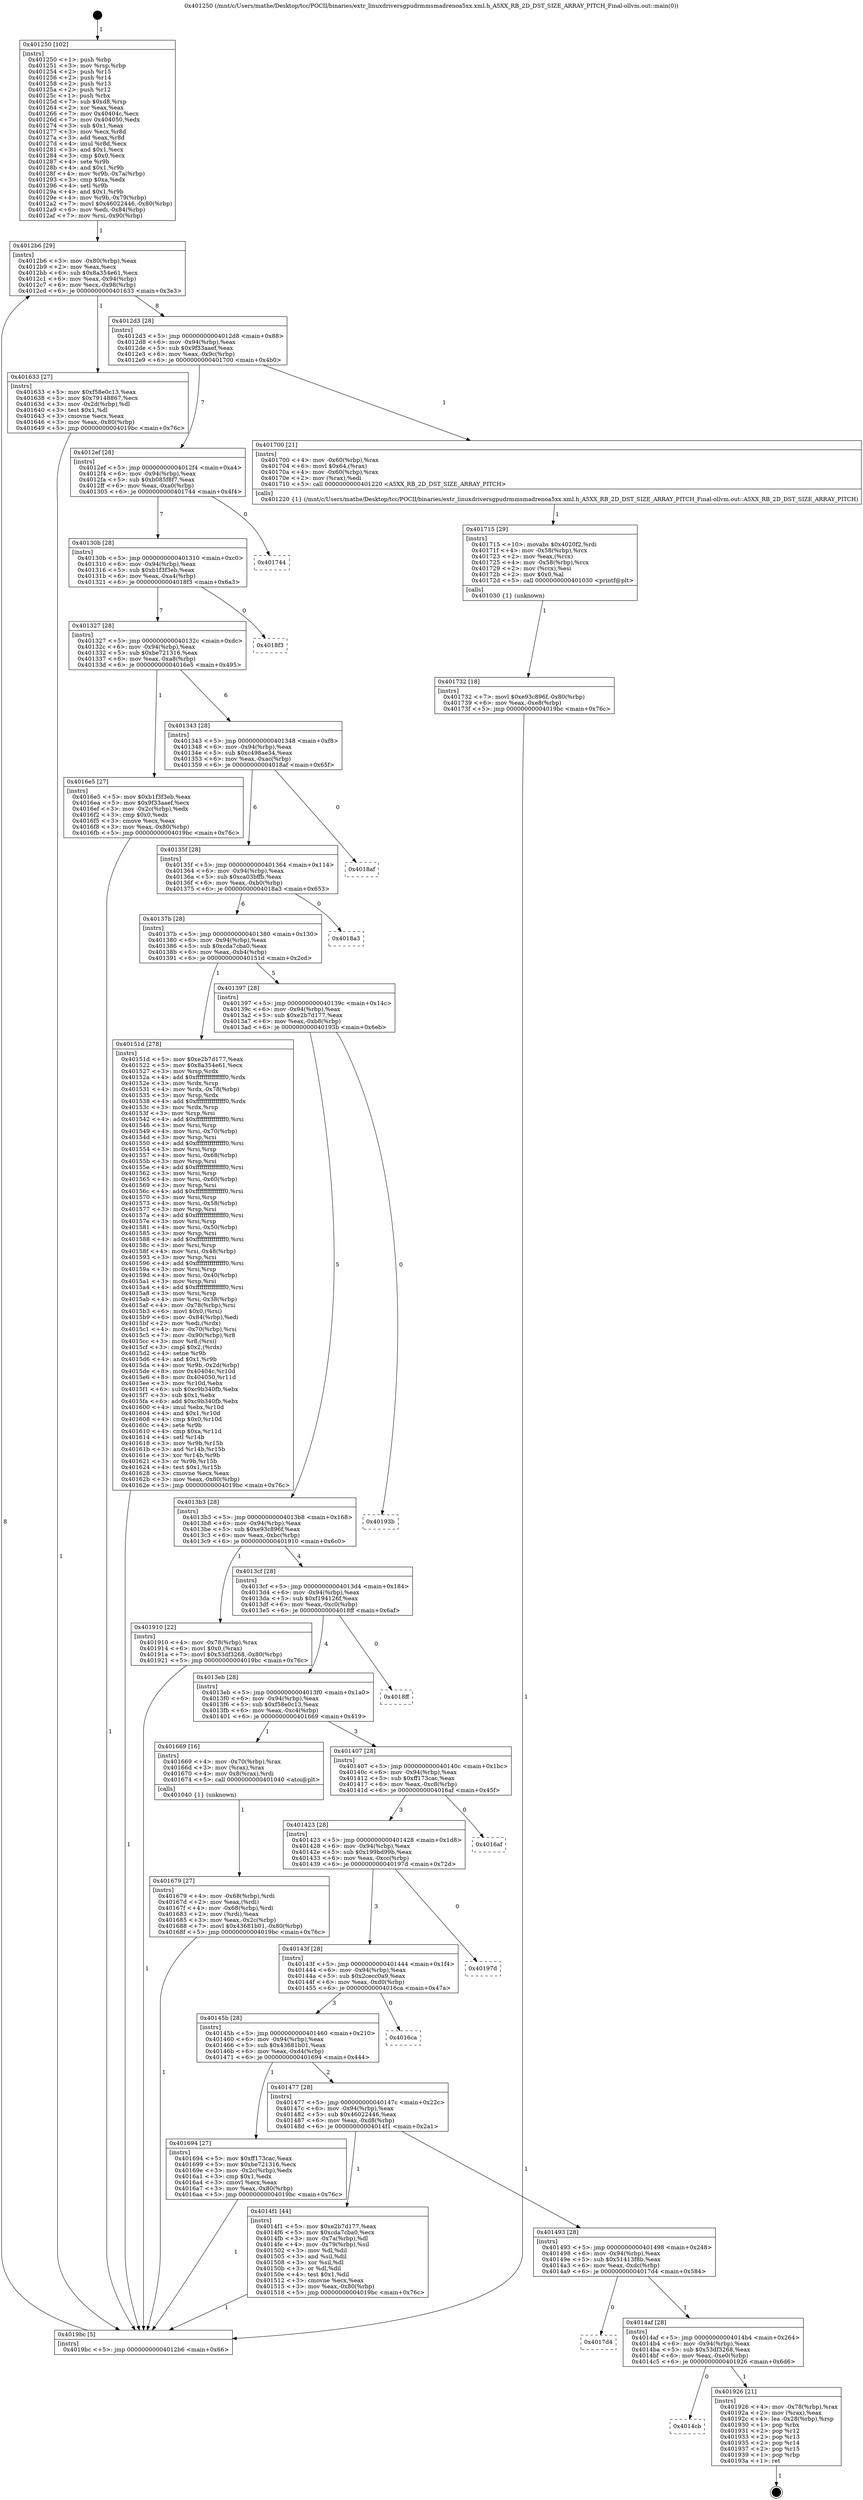 digraph "0x401250" {
  label = "0x401250 (/mnt/c/Users/mathe/Desktop/tcc/POCII/binaries/extr_linuxdriversgpudrmmsmadrenoa5xx.xml.h_A5XX_RB_2D_DST_SIZE_ARRAY_PITCH_Final-ollvm.out::main(0))"
  labelloc = "t"
  node[shape=record]

  Entry [label="",width=0.3,height=0.3,shape=circle,fillcolor=black,style=filled]
  "0x4012b6" [label="{
     0x4012b6 [29]\l
     | [instrs]\l
     &nbsp;&nbsp;0x4012b6 \<+3\>: mov -0x80(%rbp),%eax\l
     &nbsp;&nbsp;0x4012b9 \<+2\>: mov %eax,%ecx\l
     &nbsp;&nbsp;0x4012bb \<+6\>: sub $0x8a354e61,%ecx\l
     &nbsp;&nbsp;0x4012c1 \<+6\>: mov %eax,-0x94(%rbp)\l
     &nbsp;&nbsp;0x4012c7 \<+6\>: mov %ecx,-0x98(%rbp)\l
     &nbsp;&nbsp;0x4012cd \<+6\>: je 0000000000401633 \<main+0x3e3\>\l
  }"]
  "0x401633" [label="{
     0x401633 [27]\l
     | [instrs]\l
     &nbsp;&nbsp;0x401633 \<+5\>: mov $0xf58e0c13,%eax\l
     &nbsp;&nbsp;0x401638 \<+5\>: mov $0x79148867,%ecx\l
     &nbsp;&nbsp;0x40163d \<+3\>: mov -0x2d(%rbp),%dl\l
     &nbsp;&nbsp;0x401640 \<+3\>: test $0x1,%dl\l
     &nbsp;&nbsp;0x401643 \<+3\>: cmovne %ecx,%eax\l
     &nbsp;&nbsp;0x401646 \<+3\>: mov %eax,-0x80(%rbp)\l
     &nbsp;&nbsp;0x401649 \<+5\>: jmp 00000000004019bc \<main+0x76c\>\l
  }"]
  "0x4012d3" [label="{
     0x4012d3 [28]\l
     | [instrs]\l
     &nbsp;&nbsp;0x4012d3 \<+5\>: jmp 00000000004012d8 \<main+0x88\>\l
     &nbsp;&nbsp;0x4012d8 \<+6\>: mov -0x94(%rbp),%eax\l
     &nbsp;&nbsp;0x4012de \<+5\>: sub $0x9f33aaef,%eax\l
     &nbsp;&nbsp;0x4012e3 \<+6\>: mov %eax,-0x9c(%rbp)\l
     &nbsp;&nbsp;0x4012e9 \<+6\>: je 0000000000401700 \<main+0x4b0\>\l
  }"]
  Exit [label="",width=0.3,height=0.3,shape=circle,fillcolor=black,style=filled,peripheries=2]
  "0x401700" [label="{
     0x401700 [21]\l
     | [instrs]\l
     &nbsp;&nbsp;0x401700 \<+4\>: mov -0x60(%rbp),%rax\l
     &nbsp;&nbsp;0x401704 \<+6\>: movl $0x64,(%rax)\l
     &nbsp;&nbsp;0x40170a \<+4\>: mov -0x60(%rbp),%rax\l
     &nbsp;&nbsp;0x40170e \<+2\>: mov (%rax),%edi\l
     &nbsp;&nbsp;0x401710 \<+5\>: call 0000000000401220 \<A5XX_RB_2D_DST_SIZE_ARRAY_PITCH\>\l
     | [calls]\l
     &nbsp;&nbsp;0x401220 \{1\} (/mnt/c/Users/mathe/Desktop/tcc/POCII/binaries/extr_linuxdriversgpudrmmsmadrenoa5xx.xml.h_A5XX_RB_2D_DST_SIZE_ARRAY_PITCH_Final-ollvm.out::A5XX_RB_2D_DST_SIZE_ARRAY_PITCH)\l
  }"]
  "0x4012ef" [label="{
     0x4012ef [28]\l
     | [instrs]\l
     &nbsp;&nbsp;0x4012ef \<+5\>: jmp 00000000004012f4 \<main+0xa4\>\l
     &nbsp;&nbsp;0x4012f4 \<+6\>: mov -0x94(%rbp),%eax\l
     &nbsp;&nbsp;0x4012fa \<+5\>: sub $0xb085f8f7,%eax\l
     &nbsp;&nbsp;0x4012ff \<+6\>: mov %eax,-0xa0(%rbp)\l
     &nbsp;&nbsp;0x401305 \<+6\>: je 0000000000401744 \<main+0x4f4\>\l
  }"]
  "0x4014cb" [label="{
     0x4014cb\l
  }", style=dashed]
  "0x401744" [label="{
     0x401744\l
  }", style=dashed]
  "0x40130b" [label="{
     0x40130b [28]\l
     | [instrs]\l
     &nbsp;&nbsp;0x40130b \<+5\>: jmp 0000000000401310 \<main+0xc0\>\l
     &nbsp;&nbsp;0x401310 \<+6\>: mov -0x94(%rbp),%eax\l
     &nbsp;&nbsp;0x401316 \<+5\>: sub $0xb1f3f3eb,%eax\l
     &nbsp;&nbsp;0x40131b \<+6\>: mov %eax,-0xa4(%rbp)\l
     &nbsp;&nbsp;0x401321 \<+6\>: je 00000000004018f3 \<main+0x6a3\>\l
  }"]
  "0x401926" [label="{
     0x401926 [21]\l
     | [instrs]\l
     &nbsp;&nbsp;0x401926 \<+4\>: mov -0x78(%rbp),%rax\l
     &nbsp;&nbsp;0x40192a \<+2\>: mov (%rax),%eax\l
     &nbsp;&nbsp;0x40192c \<+4\>: lea -0x28(%rbp),%rsp\l
     &nbsp;&nbsp;0x401930 \<+1\>: pop %rbx\l
     &nbsp;&nbsp;0x401931 \<+2\>: pop %r12\l
     &nbsp;&nbsp;0x401933 \<+2\>: pop %r13\l
     &nbsp;&nbsp;0x401935 \<+2\>: pop %r14\l
     &nbsp;&nbsp;0x401937 \<+2\>: pop %r15\l
     &nbsp;&nbsp;0x401939 \<+1\>: pop %rbp\l
     &nbsp;&nbsp;0x40193a \<+1\>: ret\l
  }"]
  "0x4018f3" [label="{
     0x4018f3\l
  }", style=dashed]
  "0x401327" [label="{
     0x401327 [28]\l
     | [instrs]\l
     &nbsp;&nbsp;0x401327 \<+5\>: jmp 000000000040132c \<main+0xdc\>\l
     &nbsp;&nbsp;0x40132c \<+6\>: mov -0x94(%rbp),%eax\l
     &nbsp;&nbsp;0x401332 \<+5\>: sub $0xbe721316,%eax\l
     &nbsp;&nbsp;0x401337 \<+6\>: mov %eax,-0xa8(%rbp)\l
     &nbsp;&nbsp;0x40133d \<+6\>: je 00000000004016e5 \<main+0x495\>\l
  }"]
  "0x4014af" [label="{
     0x4014af [28]\l
     | [instrs]\l
     &nbsp;&nbsp;0x4014af \<+5\>: jmp 00000000004014b4 \<main+0x264\>\l
     &nbsp;&nbsp;0x4014b4 \<+6\>: mov -0x94(%rbp),%eax\l
     &nbsp;&nbsp;0x4014ba \<+5\>: sub $0x53df3268,%eax\l
     &nbsp;&nbsp;0x4014bf \<+6\>: mov %eax,-0xe0(%rbp)\l
     &nbsp;&nbsp;0x4014c5 \<+6\>: je 0000000000401926 \<main+0x6d6\>\l
  }"]
  "0x4016e5" [label="{
     0x4016e5 [27]\l
     | [instrs]\l
     &nbsp;&nbsp;0x4016e5 \<+5\>: mov $0xb1f3f3eb,%eax\l
     &nbsp;&nbsp;0x4016ea \<+5\>: mov $0x9f33aaef,%ecx\l
     &nbsp;&nbsp;0x4016ef \<+3\>: mov -0x2c(%rbp),%edx\l
     &nbsp;&nbsp;0x4016f2 \<+3\>: cmp $0x0,%edx\l
     &nbsp;&nbsp;0x4016f5 \<+3\>: cmove %ecx,%eax\l
     &nbsp;&nbsp;0x4016f8 \<+3\>: mov %eax,-0x80(%rbp)\l
     &nbsp;&nbsp;0x4016fb \<+5\>: jmp 00000000004019bc \<main+0x76c\>\l
  }"]
  "0x401343" [label="{
     0x401343 [28]\l
     | [instrs]\l
     &nbsp;&nbsp;0x401343 \<+5\>: jmp 0000000000401348 \<main+0xf8\>\l
     &nbsp;&nbsp;0x401348 \<+6\>: mov -0x94(%rbp),%eax\l
     &nbsp;&nbsp;0x40134e \<+5\>: sub $0xc498ae34,%eax\l
     &nbsp;&nbsp;0x401353 \<+6\>: mov %eax,-0xac(%rbp)\l
     &nbsp;&nbsp;0x401359 \<+6\>: je 00000000004018af \<main+0x65f\>\l
  }"]
  "0x4017d4" [label="{
     0x4017d4\l
  }", style=dashed]
  "0x4018af" [label="{
     0x4018af\l
  }", style=dashed]
  "0x40135f" [label="{
     0x40135f [28]\l
     | [instrs]\l
     &nbsp;&nbsp;0x40135f \<+5\>: jmp 0000000000401364 \<main+0x114\>\l
     &nbsp;&nbsp;0x401364 \<+6\>: mov -0x94(%rbp),%eax\l
     &nbsp;&nbsp;0x40136a \<+5\>: sub $0xca03bffb,%eax\l
     &nbsp;&nbsp;0x40136f \<+6\>: mov %eax,-0xb0(%rbp)\l
     &nbsp;&nbsp;0x401375 \<+6\>: je 00000000004018a3 \<main+0x653\>\l
  }"]
  "0x401732" [label="{
     0x401732 [18]\l
     | [instrs]\l
     &nbsp;&nbsp;0x401732 \<+7\>: movl $0xe93c896f,-0x80(%rbp)\l
     &nbsp;&nbsp;0x401739 \<+6\>: mov %eax,-0xe8(%rbp)\l
     &nbsp;&nbsp;0x40173f \<+5\>: jmp 00000000004019bc \<main+0x76c\>\l
  }"]
  "0x4018a3" [label="{
     0x4018a3\l
  }", style=dashed]
  "0x40137b" [label="{
     0x40137b [28]\l
     | [instrs]\l
     &nbsp;&nbsp;0x40137b \<+5\>: jmp 0000000000401380 \<main+0x130\>\l
     &nbsp;&nbsp;0x401380 \<+6\>: mov -0x94(%rbp),%eax\l
     &nbsp;&nbsp;0x401386 \<+5\>: sub $0xcda7cba0,%eax\l
     &nbsp;&nbsp;0x40138b \<+6\>: mov %eax,-0xb4(%rbp)\l
     &nbsp;&nbsp;0x401391 \<+6\>: je 000000000040151d \<main+0x2cd\>\l
  }"]
  "0x401715" [label="{
     0x401715 [29]\l
     | [instrs]\l
     &nbsp;&nbsp;0x401715 \<+10\>: movabs $0x4020f2,%rdi\l
     &nbsp;&nbsp;0x40171f \<+4\>: mov -0x58(%rbp),%rcx\l
     &nbsp;&nbsp;0x401723 \<+2\>: mov %eax,(%rcx)\l
     &nbsp;&nbsp;0x401725 \<+4\>: mov -0x58(%rbp),%rcx\l
     &nbsp;&nbsp;0x401729 \<+2\>: mov (%rcx),%esi\l
     &nbsp;&nbsp;0x40172b \<+2\>: mov $0x0,%al\l
     &nbsp;&nbsp;0x40172d \<+5\>: call 0000000000401030 \<printf@plt\>\l
     | [calls]\l
     &nbsp;&nbsp;0x401030 \{1\} (unknown)\l
  }"]
  "0x40151d" [label="{
     0x40151d [278]\l
     | [instrs]\l
     &nbsp;&nbsp;0x40151d \<+5\>: mov $0xe2b7d177,%eax\l
     &nbsp;&nbsp;0x401522 \<+5\>: mov $0x8a354e61,%ecx\l
     &nbsp;&nbsp;0x401527 \<+3\>: mov %rsp,%rdx\l
     &nbsp;&nbsp;0x40152a \<+4\>: add $0xfffffffffffffff0,%rdx\l
     &nbsp;&nbsp;0x40152e \<+3\>: mov %rdx,%rsp\l
     &nbsp;&nbsp;0x401531 \<+4\>: mov %rdx,-0x78(%rbp)\l
     &nbsp;&nbsp;0x401535 \<+3\>: mov %rsp,%rdx\l
     &nbsp;&nbsp;0x401538 \<+4\>: add $0xfffffffffffffff0,%rdx\l
     &nbsp;&nbsp;0x40153c \<+3\>: mov %rdx,%rsp\l
     &nbsp;&nbsp;0x40153f \<+3\>: mov %rsp,%rsi\l
     &nbsp;&nbsp;0x401542 \<+4\>: add $0xfffffffffffffff0,%rsi\l
     &nbsp;&nbsp;0x401546 \<+3\>: mov %rsi,%rsp\l
     &nbsp;&nbsp;0x401549 \<+4\>: mov %rsi,-0x70(%rbp)\l
     &nbsp;&nbsp;0x40154d \<+3\>: mov %rsp,%rsi\l
     &nbsp;&nbsp;0x401550 \<+4\>: add $0xfffffffffffffff0,%rsi\l
     &nbsp;&nbsp;0x401554 \<+3\>: mov %rsi,%rsp\l
     &nbsp;&nbsp;0x401557 \<+4\>: mov %rsi,-0x68(%rbp)\l
     &nbsp;&nbsp;0x40155b \<+3\>: mov %rsp,%rsi\l
     &nbsp;&nbsp;0x40155e \<+4\>: add $0xfffffffffffffff0,%rsi\l
     &nbsp;&nbsp;0x401562 \<+3\>: mov %rsi,%rsp\l
     &nbsp;&nbsp;0x401565 \<+4\>: mov %rsi,-0x60(%rbp)\l
     &nbsp;&nbsp;0x401569 \<+3\>: mov %rsp,%rsi\l
     &nbsp;&nbsp;0x40156c \<+4\>: add $0xfffffffffffffff0,%rsi\l
     &nbsp;&nbsp;0x401570 \<+3\>: mov %rsi,%rsp\l
     &nbsp;&nbsp;0x401573 \<+4\>: mov %rsi,-0x58(%rbp)\l
     &nbsp;&nbsp;0x401577 \<+3\>: mov %rsp,%rsi\l
     &nbsp;&nbsp;0x40157a \<+4\>: add $0xfffffffffffffff0,%rsi\l
     &nbsp;&nbsp;0x40157e \<+3\>: mov %rsi,%rsp\l
     &nbsp;&nbsp;0x401581 \<+4\>: mov %rsi,-0x50(%rbp)\l
     &nbsp;&nbsp;0x401585 \<+3\>: mov %rsp,%rsi\l
     &nbsp;&nbsp;0x401588 \<+4\>: add $0xfffffffffffffff0,%rsi\l
     &nbsp;&nbsp;0x40158c \<+3\>: mov %rsi,%rsp\l
     &nbsp;&nbsp;0x40158f \<+4\>: mov %rsi,-0x48(%rbp)\l
     &nbsp;&nbsp;0x401593 \<+3\>: mov %rsp,%rsi\l
     &nbsp;&nbsp;0x401596 \<+4\>: add $0xfffffffffffffff0,%rsi\l
     &nbsp;&nbsp;0x40159a \<+3\>: mov %rsi,%rsp\l
     &nbsp;&nbsp;0x40159d \<+4\>: mov %rsi,-0x40(%rbp)\l
     &nbsp;&nbsp;0x4015a1 \<+3\>: mov %rsp,%rsi\l
     &nbsp;&nbsp;0x4015a4 \<+4\>: add $0xfffffffffffffff0,%rsi\l
     &nbsp;&nbsp;0x4015a8 \<+3\>: mov %rsi,%rsp\l
     &nbsp;&nbsp;0x4015ab \<+4\>: mov %rsi,-0x38(%rbp)\l
     &nbsp;&nbsp;0x4015af \<+4\>: mov -0x78(%rbp),%rsi\l
     &nbsp;&nbsp;0x4015b3 \<+6\>: movl $0x0,(%rsi)\l
     &nbsp;&nbsp;0x4015b9 \<+6\>: mov -0x84(%rbp),%edi\l
     &nbsp;&nbsp;0x4015bf \<+2\>: mov %edi,(%rdx)\l
     &nbsp;&nbsp;0x4015c1 \<+4\>: mov -0x70(%rbp),%rsi\l
     &nbsp;&nbsp;0x4015c5 \<+7\>: mov -0x90(%rbp),%r8\l
     &nbsp;&nbsp;0x4015cc \<+3\>: mov %r8,(%rsi)\l
     &nbsp;&nbsp;0x4015cf \<+3\>: cmpl $0x2,(%rdx)\l
     &nbsp;&nbsp;0x4015d2 \<+4\>: setne %r9b\l
     &nbsp;&nbsp;0x4015d6 \<+4\>: and $0x1,%r9b\l
     &nbsp;&nbsp;0x4015da \<+4\>: mov %r9b,-0x2d(%rbp)\l
     &nbsp;&nbsp;0x4015de \<+8\>: mov 0x40404c,%r10d\l
     &nbsp;&nbsp;0x4015e6 \<+8\>: mov 0x404050,%r11d\l
     &nbsp;&nbsp;0x4015ee \<+3\>: mov %r10d,%ebx\l
     &nbsp;&nbsp;0x4015f1 \<+6\>: sub $0xc9b340fb,%ebx\l
     &nbsp;&nbsp;0x4015f7 \<+3\>: sub $0x1,%ebx\l
     &nbsp;&nbsp;0x4015fa \<+6\>: add $0xc9b340fb,%ebx\l
     &nbsp;&nbsp;0x401600 \<+4\>: imul %ebx,%r10d\l
     &nbsp;&nbsp;0x401604 \<+4\>: and $0x1,%r10d\l
     &nbsp;&nbsp;0x401608 \<+4\>: cmp $0x0,%r10d\l
     &nbsp;&nbsp;0x40160c \<+4\>: sete %r9b\l
     &nbsp;&nbsp;0x401610 \<+4\>: cmp $0xa,%r11d\l
     &nbsp;&nbsp;0x401614 \<+4\>: setl %r14b\l
     &nbsp;&nbsp;0x401618 \<+3\>: mov %r9b,%r15b\l
     &nbsp;&nbsp;0x40161b \<+3\>: and %r14b,%r15b\l
     &nbsp;&nbsp;0x40161e \<+3\>: xor %r14b,%r9b\l
     &nbsp;&nbsp;0x401621 \<+3\>: or %r9b,%r15b\l
     &nbsp;&nbsp;0x401624 \<+4\>: test $0x1,%r15b\l
     &nbsp;&nbsp;0x401628 \<+3\>: cmovne %ecx,%eax\l
     &nbsp;&nbsp;0x40162b \<+3\>: mov %eax,-0x80(%rbp)\l
     &nbsp;&nbsp;0x40162e \<+5\>: jmp 00000000004019bc \<main+0x76c\>\l
  }"]
  "0x401397" [label="{
     0x401397 [28]\l
     | [instrs]\l
     &nbsp;&nbsp;0x401397 \<+5\>: jmp 000000000040139c \<main+0x14c\>\l
     &nbsp;&nbsp;0x40139c \<+6\>: mov -0x94(%rbp),%eax\l
     &nbsp;&nbsp;0x4013a2 \<+5\>: sub $0xe2b7d177,%eax\l
     &nbsp;&nbsp;0x4013a7 \<+6\>: mov %eax,-0xb8(%rbp)\l
     &nbsp;&nbsp;0x4013ad \<+6\>: je 000000000040193b \<main+0x6eb\>\l
  }"]
  "0x401679" [label="{
     0x401679 [27]\l
     | [instrs]\l
     &nbsp;&nbsp;0x401679 \<+4\>: mov -0x68(%rbp),%rdi\l
     &nbsp;&nbsp;0x40167d \<+2\>: mov %eax,(%rdi)\l
     &nbsp;&nbsp;0x40167f \<+4\>: mov -0x68(%rbp),%rdi\l
     &nbsp;&nbsp;0x401683 \<+2\>: mov (%rdi),%eax\l
     &nbsp;&nbsp;0x401685 \<+3\>: mov %eax,-0x2c(%rbp)\l
     &nbsp;&nbsp;0x401688 \<+7\>: movl $0x43681b01,-0x80(%rbp)\l
     &nbsp;&nbsp;0x40168f \<+5\>: jmp 00000000004019bc \<main+0x76c\>\l
  }"]
  "0x40193b" [label="{
     0x40193b\l
  }", style=dashed]
  "0x4013b3" [label="{
     0x4013b3 [28]\l
     | [instrs]\l
     &nbsp;&nbsp;0x4013b3 \<+5\>: jmp 00000000004013b8 \<main+0x168\>\l
     &nbsp;&nbsp;0x4013b8 \<+6\>: mov -0x94(%rbp),%eax\l
     &nbsp;&nbsp;0x4013be \<+5\>: sub $0xe93c896f,%eax\l
     &nbsp;&nbsp;0x4013c3 \<+6\>: mov %eax,-0xbc(%rbp)\l
     &nbsp;&nbsp;0x4013c9 \<+6\>: je 0000000000401910 \<main+0x6c0\>\l
  }"]
  "0x401250" [label="{
     0x401250 [102]\l
     | [instrs]\l
     &nbsp;&nbsp;0x401250 \<+1\>: push %rbp\l
     &nbsp;&nbsp;0x401251 \<+3\>: mov %rsp,%rbp\l
     &nbsp;&nbsp;0x401254 \<+2\>: push %r15\l
     &nbsp;&nbsp;0x401256 \<+2\>: push %r14\l
     &nbsp;&nbsp;0x401258 \<+2\>: push %r13\l
     &nbsp;&nbsp;0x40125a \<+2\>: push %r12\l
     &nbsp;&nbsp;0x40125c \<+1\>: push %rbx\l
     &nbsp;&nbsp;0x40125d \<+7\>: sub $0xd8,%rsp\l
     &nbsp;&nbsp;0x401264 \<+2\>: xor %eax,%eax\l
     &nbsp;&nbsp;0x401266 \<+7\>: mov 0x40404c,%ecx\l
     &nbsp;&nbsp;0x40126d \<+7\>: mov 0x404050,%edx\l
     &nbsp;&nbsp;0x401274 \<+3\>: sub $0x1,%eax\l
     &nbsp;&nbsp;0x401277 \<+3\>: mov %ecx,%r8d\l
     &nbsp;&nbsp;0x40127a \<+3\>: add %eax,%r8d\l
     &nbsp;&nbsp;0x40127d \<+4\>: imul %r8d,%ecx\l
     &nbsp;&nbsp;0x401281 \<+3\>: and $0x1,%ecx\l
     &nbsp;&nbsp;0x401284 \<+3\>: cmp $0x0,%ecx\l
     &nbsp;&nbsp;0x401287 \<+4\>: sete %r9b\l
     &nbsp;&nbsp;0x40128b \<+4\>: and $0x1,%r9b\l
     &nbsp;&nbsp;0x40128f \<+4\>: mov %r9b,-0x7a(%rbp)\l
     &nbsp;&nbsp;0x401293 \<+3\>: cmp $0xa,%edx\l
     &nbsp;&nbsp;0x401296 \<+4\>: setl %r9b\l
     &nbsp;&nbsp;0x40129a \<+4\>: and $0x1,%r9b\l
     &nbsp;&nbsp;0x40129e \<+4\>: mov %r9b,-0x79(%rbp)\l
     &nbsp;&nbsp;0x4012a2 \<+7\>: movl $0x46022446,-0x80(%rbp)\l
     &nbsp;&nbsp;0x4012a9 \<+6\>: mov %edi,-0x84(%rbp)\l
     &nbsp;&nbsp;0x4012af \<+7\>: mov %rsi,-0x90(%rbp)\l
  }"]
  "0x401910" [label="{
     0x401910 [22]\l
     | [instrs]\l
     &nbsp;&nbsp;0x401910 \<+4\>: mov -0x78(%rbp),%rax\l
     &nbsp;&nbsp;0x401914 \<+6\>: movl $0x0,(%rax)\l
     &nbsp;&nbsp;0x40191a \<+7\>: movl $0x53df3268,-0x80(%rbp)\l
     &nbsp;&nbsp;0x401921 \<+5\>: jmp 00000000004019bc \<main+0x76c\>\l
  }"]
  "0x4013cf" [label="{
     0x4013cf [28]\l
     | [instrs]\l
     &nbsp;&nbsp;0x4013cf \<+5\>: jmp 00000000004013d4 \<main+0x184\>\l
     &nbsp;&nbsp;0x4013d4 \<+6\>: mov -0x94(%rbp),%eax\l
     &nbsp;&nbsp;0x4013da \<+5\>: sub $0xf194126f,%eax\l
     &nbsp;&nbsp;0x4013df \<+6\>: mov %eax,-0xc0(%rbp)\l
     &nbsp;&nbsp;0x4013e5 \<+6\>: je 00000000004018ff \<main+0x6af\>\l
  }"]
  "0x4019bc" [label="{
     0x4019bc [5]\l
     | [instrs]\l
     &nbsp;&nbsp;0x4019bc \<+5\>: jmp 00000000004012b6 \<main+0x66\>\l
  }"]
  "0x4018ff" [label="{
     0x4018ff\l
  }", style=dashed]
  "0x4013eb" [label="{
     0x4013eb [28]\l
     | [instrs]\l
     &nbsp;&nbsp;0x4013eb \<+5\>: jmp 00000000004013f0 \<main+0x1a0\>\l
     &nbsp;&nbsp;0x4013f0 \<+6\>: mov -0x94(%rbp),%eax\l
     &nbsp;&nbsp;0x4013f6 \<+5\>: sub $0xf58e0c13,%eax\l
     &nbsp;&nbsp;0x4013fb \<+6\>: mov %eax,-0xc4(%rbp)\l
     &nbsp;&nbsp;0x401401 \<+6\>: je 0000000000401669 \<main+0x419\>\l
  }"]
  "0x401493" [label="{
     0x401493 [28]\l
     | [instrs]\l
     &nbsp;&nbsp;0x401493 \<+5\>: jmp 0000000000401498 \<main+0x248\>\l
     &nbsp;&nbsp;0x401498 \<+6\>: mov -0x94(%rbp),%eax\l
     &nbsp;&nbsp;0x40149e \<+5\>: sub $0x51413f8b,%eax\l
     &nbsp;&nbsp;0x4014a3 \<+6\>: mov %eax,-0xdc(%rbp)\l
     &nbsp;&nbsp;0x4014a9 \<+6\>: je 00000000004017d4 \<main+0x584\>\l
  }"]
  "0x401669" [label="{
     0x401669 [16]\l
     | [instrs]\l
     &nbsp;&nbsp;0x401669 \<+4\>: mov -0x70(%rbp),%rax\l
     &nbsp;&nbsp;0x40166d \<+3\>: mov (%rax),%rax\l
     &nbsp;&nbsp;0x401670 \<+4\>: mov 0x8(%rax),%rdi\l
     &nbsp;&nbsp;0x401674 \<+5\>: call 0000000000401040 \<atoi@plt\>\l
     | [calls]\l
     &nbsp;&nbsp;0x401040 \{1\} (unknown)\l
  }"]
  "0x401407" [label="{
     0x401407 [28]\l
     | [instrs]\l
     &nbsp;&nbsp;0x401407 \<+5\>: jmp 000000000040140c \<main+0x1bc\>\l
     &nbsp;&nbsp;0x40140c \<+6\>: mov -0x94(%rbp),%eax\l
     &nbsp;&nbsp;0x401412 \<+5\>: sub $0xff173cac,%eax\l
     &nbsp;&nbsp;0x401417 \<+6\>: mov %eax,-0xc8(%rbp)\l
     &nbsp;&nbsp;0x40141d \<+6\>: je 00000000004016af \<main+0x45f\>\l
  }"]
  "0x4014f1" [label="{
     0x4014f1 [44]\l
     | [instrs]\l
     &nbsp;&nbsp;0x4014f1 \<+5\>: mov $0xe2b7d177,%eax\l
     &nbsp;&nbsp;0x4014f6 \<+5\>: mov $0xcda7cba0,%ecx\l
     &nbsp;&nbsp;0x4014fb \<+3\>: mov -0x7a(%rbp),%dl\l
     &nbsp;&nbsp;0x4014fe \<+4\>: mov -0x79(%rbp),%sil\l
     &nbsp;&nbsp;0x401502 \<+3\>: mov %dl,%dil\l
     &nbsp;&nbsp;0x401505 \<+3\>: and %sil,%dil\l
     &nbsp;&nbsp;0x401508 \<+3\>: xor %sil,%dl\l
     &nbsp;&nbsp;0x40150b \<+3\>: or %dl,%dil\l
     &nbsp;&nbsp;0x40150e \<+4\>: test $0x1,%dil\l
     &nbsp;&nbsp;0x401512 \<+3\>: cmovne %ecx,%eax\l
     &nbsp;&nbsp;0x401515 \<+3\>: mov %eax,-0x80(%rbp)\l
     &nbsp;&nbsp;0x401518 \<+5\>: jmp 00000000004019bc \<main+0x76c\>\l
  }"]
  "0x4016af" [label="{
     0x4016af\l
  }", style=dashed]
  "0x401423" [label="{
     0x401423 [28]\l
     | [instrs]\l
     &nbsp;&nbsp;0x401423 \<+5\>: jmp 0000000000401428 \<main+0x1d8\>\l
     &nbsp;&nbsp;0x401428 \<+6\>: mov -0x94(%rbp),%eax\l
     &nbsp;&nbsp;0x40142e \<+5\>: sub $0x199bd99b,%eax\l
     &nbsp;&nbsp;0x401433 \<+6\>: mov %eax,-0xcc(%rbp)\l
     &nbsp;&nbsp;0x401439 \<+6\>: je 000000000040197d \<main+0x72d\>\l
  }"]
  "0x401477" [label="{
     0x401477 [28]\l
     | [instrs]\l
     &nbsp;&nbsp;0x401477 \<+5\>: jmp 000000000040147c \<main+0x22c\>\l
     &nbsp;&nbsp;0x40147c \<+6\>: mov -0x94(%rbp),%eax\l
     &nbsp;&nbsp;0x401482 \<+5\>: sub $0x46022446,%eax\l
     &nbsp;&nbsp;0x401487 \<+6\>: mov %eax,-0xd8(%rbp)\l
     &nbsp;&nbsp;0x40148d \<+6\>: je 00000000004014f1 \<main+0x2a1\>\l
  }"]
  "0x40197d" [label="{
     0x40197d\l
  }", style=dashed]
  "0x40143f" [label="{
     0x40143f [28]\l
     | [instrs]\l
     &nbsp;&nbsp;0x40143f \<+5\>: jmp 0000000000401444 \<main+0x1f4\>\l
     &nbsp;&nbsp;0x401444 \<+6\>: mov -0x94(%rbp),%eax\l
     &nbsp;&nbsp;0x40144a \<+5\>: sub $0x2cecc0a9,%eax\l
     &nbsp;&nbsp;0x40144f \<+6\>: mov %eax,-0xd0(%rbp)\l
     &nbsp;&nbsp;0x401455 \<+6\>: je 00000000004016ca \<main+0x47a\>\l
  }"]
  "0x401694" [label="{
     0x401694 [27]\l
     | [instrs]\l
     &nbsp;&nbsp;0x401694 \<+5\>: mov $0xff173cac,%eax\l
     &nbsp;&nbsp;0x401699 \<+5\>: mov $0xbe721316,%ecx\l
     &nbsp;&nbsp;0x40169e \<+3\>: mov -0x2c(%rbp),%edx\l
     &nbsp;&nbsp;0x4016a1 \<+3\>: cmp $0x1,%edx\l
     &nbsp;&nbsp;0x4016a4 \<+3\>: cmovl %ecx,%eax\l
     &nbsp;&nbsp;0x4016a7 \<+3\>: mov %eax,-0x80(%rbp)\l
     &nbsp;&nbsp;0x4016aa \<+5\>: jmp 00000000004019bc \<main+0x76c\>\l
  }"]
  "0x4016ca" [label="{
     0x4016ca\l
  }", style=dashed]
  "0x40145b" [label="{
     0x40145b [28]\l
     | [instrs]\l
     &nbsp;&nbsp;0x40145b \<+5\>: jmp 0000000000401460 \<main+0x210\>\l
     &nbsp;&nbsp;0x401460 \<+6\>: mov -0x94(%rbp),%eax\l
     &nbsp;&nbsp;0x401466 \<+5\>: sub $0x43681b01,%eax\l
     &nbsp;&nbsp;0x40146b \<+6\>: mov %eax,-0xd4(%rbp)\l
     &nbsp;&nbsp;0x401471 \<+6\>: je 0000000000401694 \<main+0x444\>\l
  }"]
  Entry -> "0x401250" [label=" 1"]
  "0x4012b6" -> "0x401633" [label=" 1"]
  "0x4012b6" -> "0x4012d3" [label=" 8"]
  "0x401926" -> Exit [label=" 1"]
  "0x4012d3" -> "0x401700" [label=" 1"]
  "0x4012d3" -> "0x4012ef" [label=" 7"]
  "0x4014af" -> "0x4014cb" [label=" 0"]
  "0x4012ef" -> "0x401744" [label=" 0"]
  "0x4012ef" -> "0x40130b" [label=" 7"]
  "0x4014af" -> "0x401926" [label=" 1"]
  "0x40130b" -> "0x4018f3" [label=" 0"]
  "0x40130b" -> "0x401327" [label=" 7"]
  "0x401493" -> "0x4014af" [label=" 1"]
  "0x401327" -> "0x4016e5" [label=" 1"]
  "0x401327" -> "0x401343" [label=" 6"]
  "0x401493" -> "0x4017d4" [label=" 0"]
  "0x401343" -> "0x4018af" [label=" 0"]
  "0x401343" -> "0x40135f" [label=" 6"]
  "0x401910" -> "0x4019bc" [label=" 1"]
  "0x40135f" -> "0x4018a3" [label=" 0"]
  "0x40135f" -> "0x40137b" [label=" 6"]
  "0x401732" -> "0x4019bc" [label=" 1"]
  "0x40137b" -> "0x40151d" [label=" 1"]
  "0x40137b" -> "0x401397" [label=" 5"]
  "0x401715" -> "0x401732" [label=" 1"]
  "0x401397" -> "0x40193b" [label=" 0"]
  "0x401397" -> "0x4013b3" [label=" 5"]
  "0x401700" -> "0x401715" [label=" 1"]
  "0x4013b3" -> "0x401910" [label=" 1"]
  "0x4013b3" -> "0x4013cf" [label=" 4"]
  "0x401694" -> "0x4019bc" [label=" 1"]
  "0x4013cf" -> "0x4018ff" [label=" 0"]
  "0x4013cf" -> "0x4013eb" [label=" 4"]
  "0x401679" -> "0x4019bc" [label=" 1"]
  "0x4013eb" -> "0x401669" [label=" 1"]
  "0x4013eb" -> "0x401407" [label=" 3"]
  "0x401669" -> "0x401679" [label=" 1"]
  "0x401407" -> "0x4016af" [label=" 0"]
  "0x401407" -> "0x401423" [label=" 3"]
  "0x401633" -> "0x4019bc" [label=" 1"]
  "0x401423" -> "0x40197d" [label=" 0"]
  "0x401423" -> "0x40143f" [label=" 3"]
  "0x4016e5" -> "0x4019bc" [label=" 1"]
  "0x40143f" -> "0x4016ca" [label=" 0"]
  "0x40143f" -> "0x40145b" [label=" 3"]
  "0x4019bc" -> "0x4012b6" [label=" 8"]
  "0x40145b" -> "0x401694" [label=" 1"]
  "0x40145b" -> "0x401477" [label=" 2"]
  "0x40151d" -> "0x4019bc" [label=" 1"]
  "0x401477" -> "0x4014f1" [label=" 1"]
  "0x401477" -> "0x401493" [label=" 1"]
  "0x4014f1" -> "0x4019bc" [label=" 1"]
  "0x401250" -> "0x4012b6" [label=" 1"]
}

